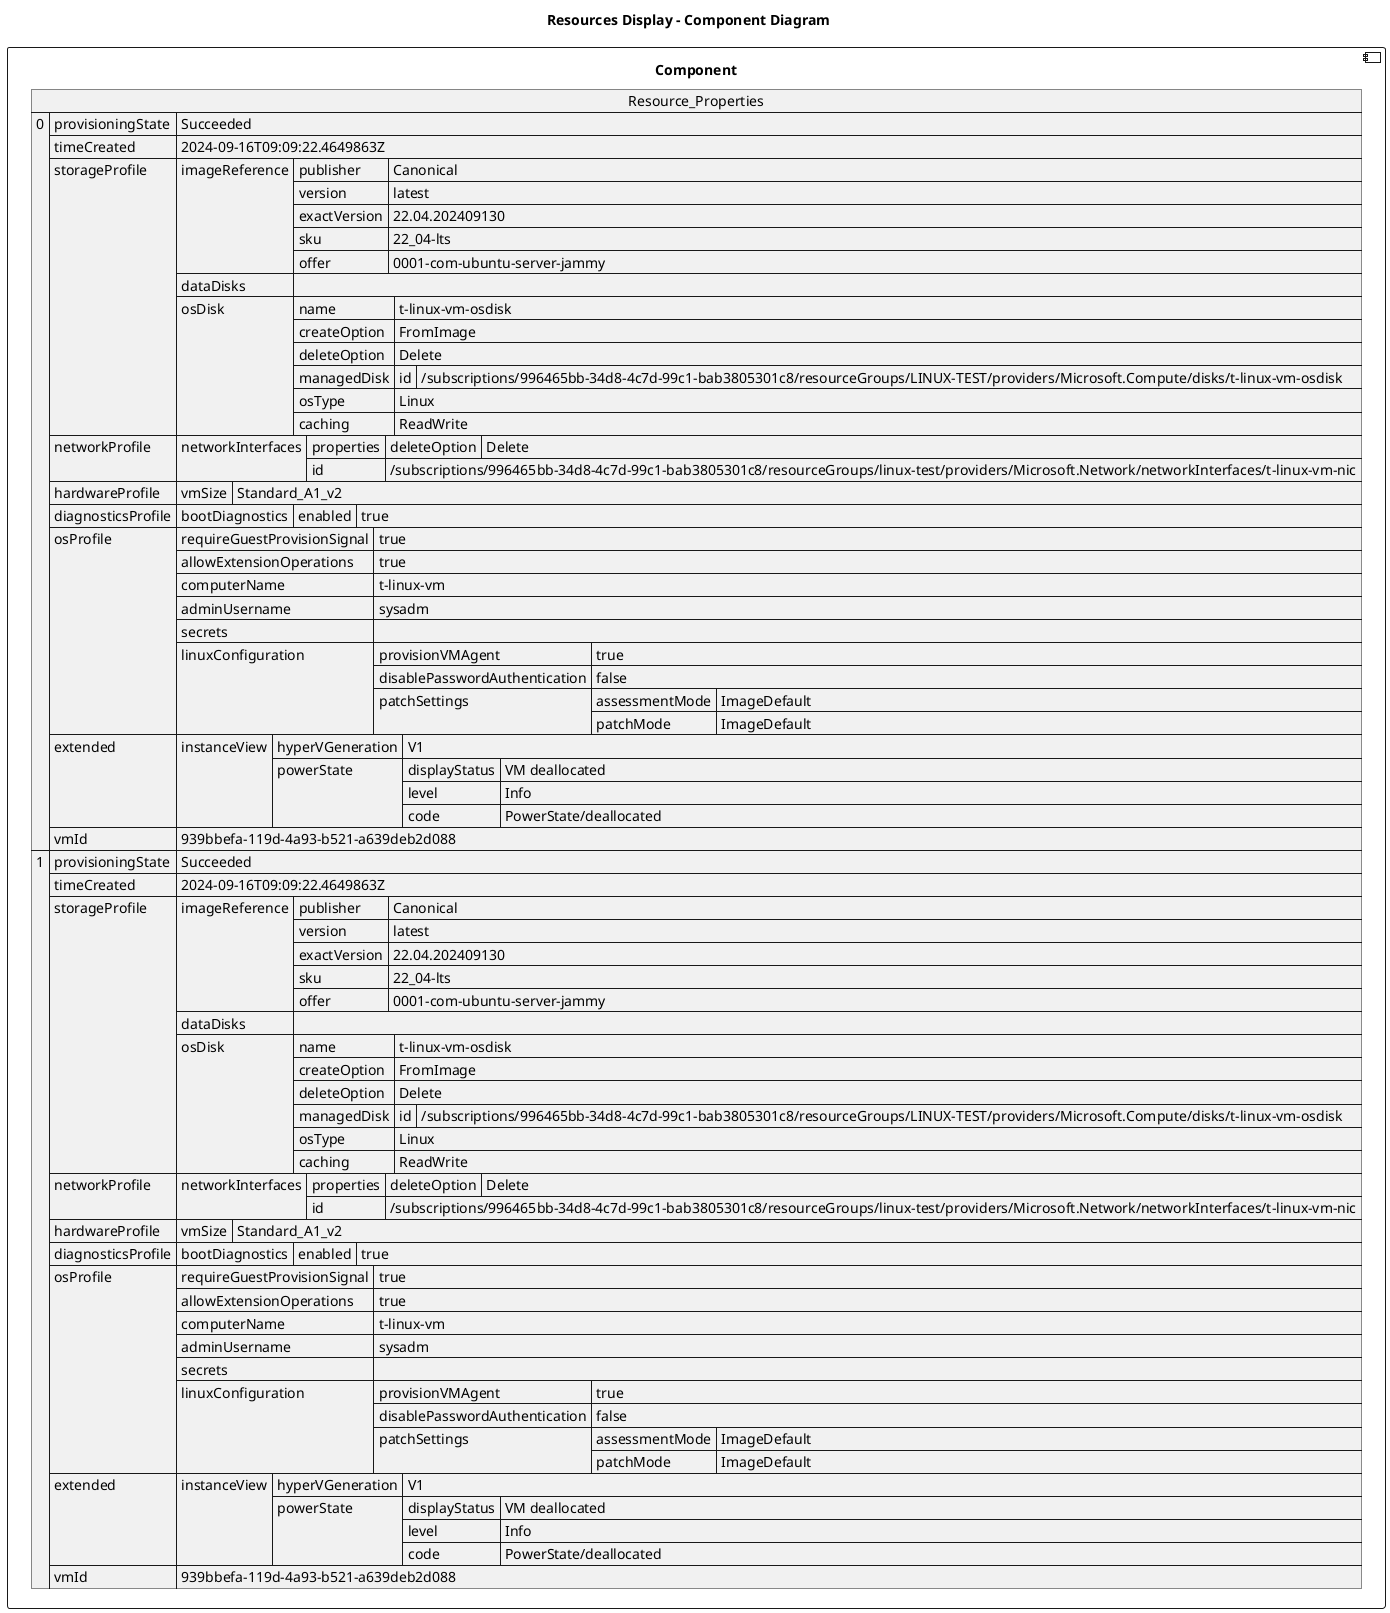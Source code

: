@startuml

title Resources Display - Component Diagram

component Component {

json  Resource_Properties {
  "0": {
    "provisioningState": "Succeeded",
    "timeCreated": "2024-09-16T09:09:22.4649863Z",
    "storageProfile": {
      "imageReference": {
        "publisher": "Canonical",
        "version": "latest",
        "exactVersion": "22.04.202409130",
        "sku": "22_04-lts",
        "offer": "0001-com-ubuntu-server-jammy"
      },
      "dataDisks": [],
      "osDisk": {
        "name": "t-linux-vm-osdisk",
        "createOption": "FromImage",
        "deleteOption": "Delete",
        "managedDisk": {
          "id": "/subscriptions/996465bb-34d8-4c7d-99c1-bab3805301c8/resourceGroups/LINUX-TEST/providers/Microsoft.Compute/disks/t-linux-vm-osdisk"
        },
        "osType": "Linux",
        "caching": "ReadWrite"
      }
    },
    "networkProfile": {
      "networkInterfaces": [
        {
          "properties": {
            "deleteOption": "Delete"
          },
          "id": "/subscriptions/996465bb-34d8-4c7d-99c1-bab3805301c8/resourceGroups/linux-test/providers/Microsoft.Network/networkInterfaces/t-linux-vm-nic"
        }
      ]
    },
    "hardwareProfile": {
      "vmSize": "Standard_A1_v2"
    },
    "diagnosticsProfile": {
      "bootDiagnostics": {
        "enabled": true
      }
    },
    "osProfile": {
      "requireGuestProvisionSignal": true,
      "allowExtensionOperations": true,
      "computerName": "t-linux-vm",
      "adminUsername": "sysadm",
      "secrets": [],
      "linuxConfiguration": {
        "provisionVMAgent": true,
        "disablePasswordAuthentication": false,
        "patchSettings": {
          "assessmentMode": "ImageDefault",
          "patchMode": "ImageDefault"
        }
      }
    },
    "extended": {
      "instanceView": {
        "hyperVGeneration": "V1",
        "powerState": {
          "displayStatus": "VM deallocated",
          "level": "Info",
          "code": "PowerState/deallocated"
        }
      }
    },
    "vmId": "939bbefa-119d-4a93-b521-a639deb2d088"
  },
  "1": {
    "provisioningState": "Succeeded",
    "timeCreated": "2024-09-16T09:09:22.4649863Z",
    "storageProfile": {
      "imageReference": {
        "publisher": "Canonical",
        "version": "latest",
        "exactVersion": "22.04.202409130",
        "sku": "22_04-lts",
        "offer": "0001-com-ubuntu-server-jammy"
      },
      "dataDisks": [],
      "osDisk": {
        "name": "t-linux-vm-osdisk",
        "createOption": "FromImage",
        "deleteOption": "Delete",
        "managedDisk": {
          "id": "/subscriptions/996465bb-34d8-4c7d-99c1-bab3805301c8/resourceGroups/LINUX-TEST/providers/Microsoft.Compute/disks/t-linux-vm-osdisk"
        },
        "osType": "Linux",
        "caching": "ReadWrite"
      }
    },
    "networkProfile": {
      "networkInterfaces": [
        {
          "properties": {
            "deleteOption": "Delete"
          },
          "id": "/subscriptions/996465bb-34d8-4c7d-99c1-bab3805301c8/resourceGroups/linux-test/providers/Microsoft.Network/networkInterfaces/t-linux-vm-nic"
        }
      ]
    },
    "hardwareProfile": {
      "vmSize": "Standard_A1_v2"
    },
    "diagnosticsProfile": {
      "bootDiagnostics": {
        "enabled": true
      }
    },
    "osProfile": {
      "requireGuestProvisionSignal": true,
      "allowExtensionOperations": true,
      "computerName": "t-linux-vm",
      "adminUsername": "sysadm",
      "secrets": [],
      "linuxConfiguration": {
        "provisionVMAgent": true,
        "disablePasswordAuthentication": false,
        "patchSettings": {
          "assessmentMode": "ImageDefault",
          "patchMode": "ImageDefault"
        }
      }
    },
    "extended": {
      "instanceView": {
        "hyperVGeneration": "V1",
        "powerState": {
          "displayStatus": "VM deallocated",
          "level": "Info",
          "code": "PowerState/deallocated"
        }
      }
    },
    "vmId": "939bbefa-119d-4a93-b521-a639deb2d088"
  }
}
}
@enduml
